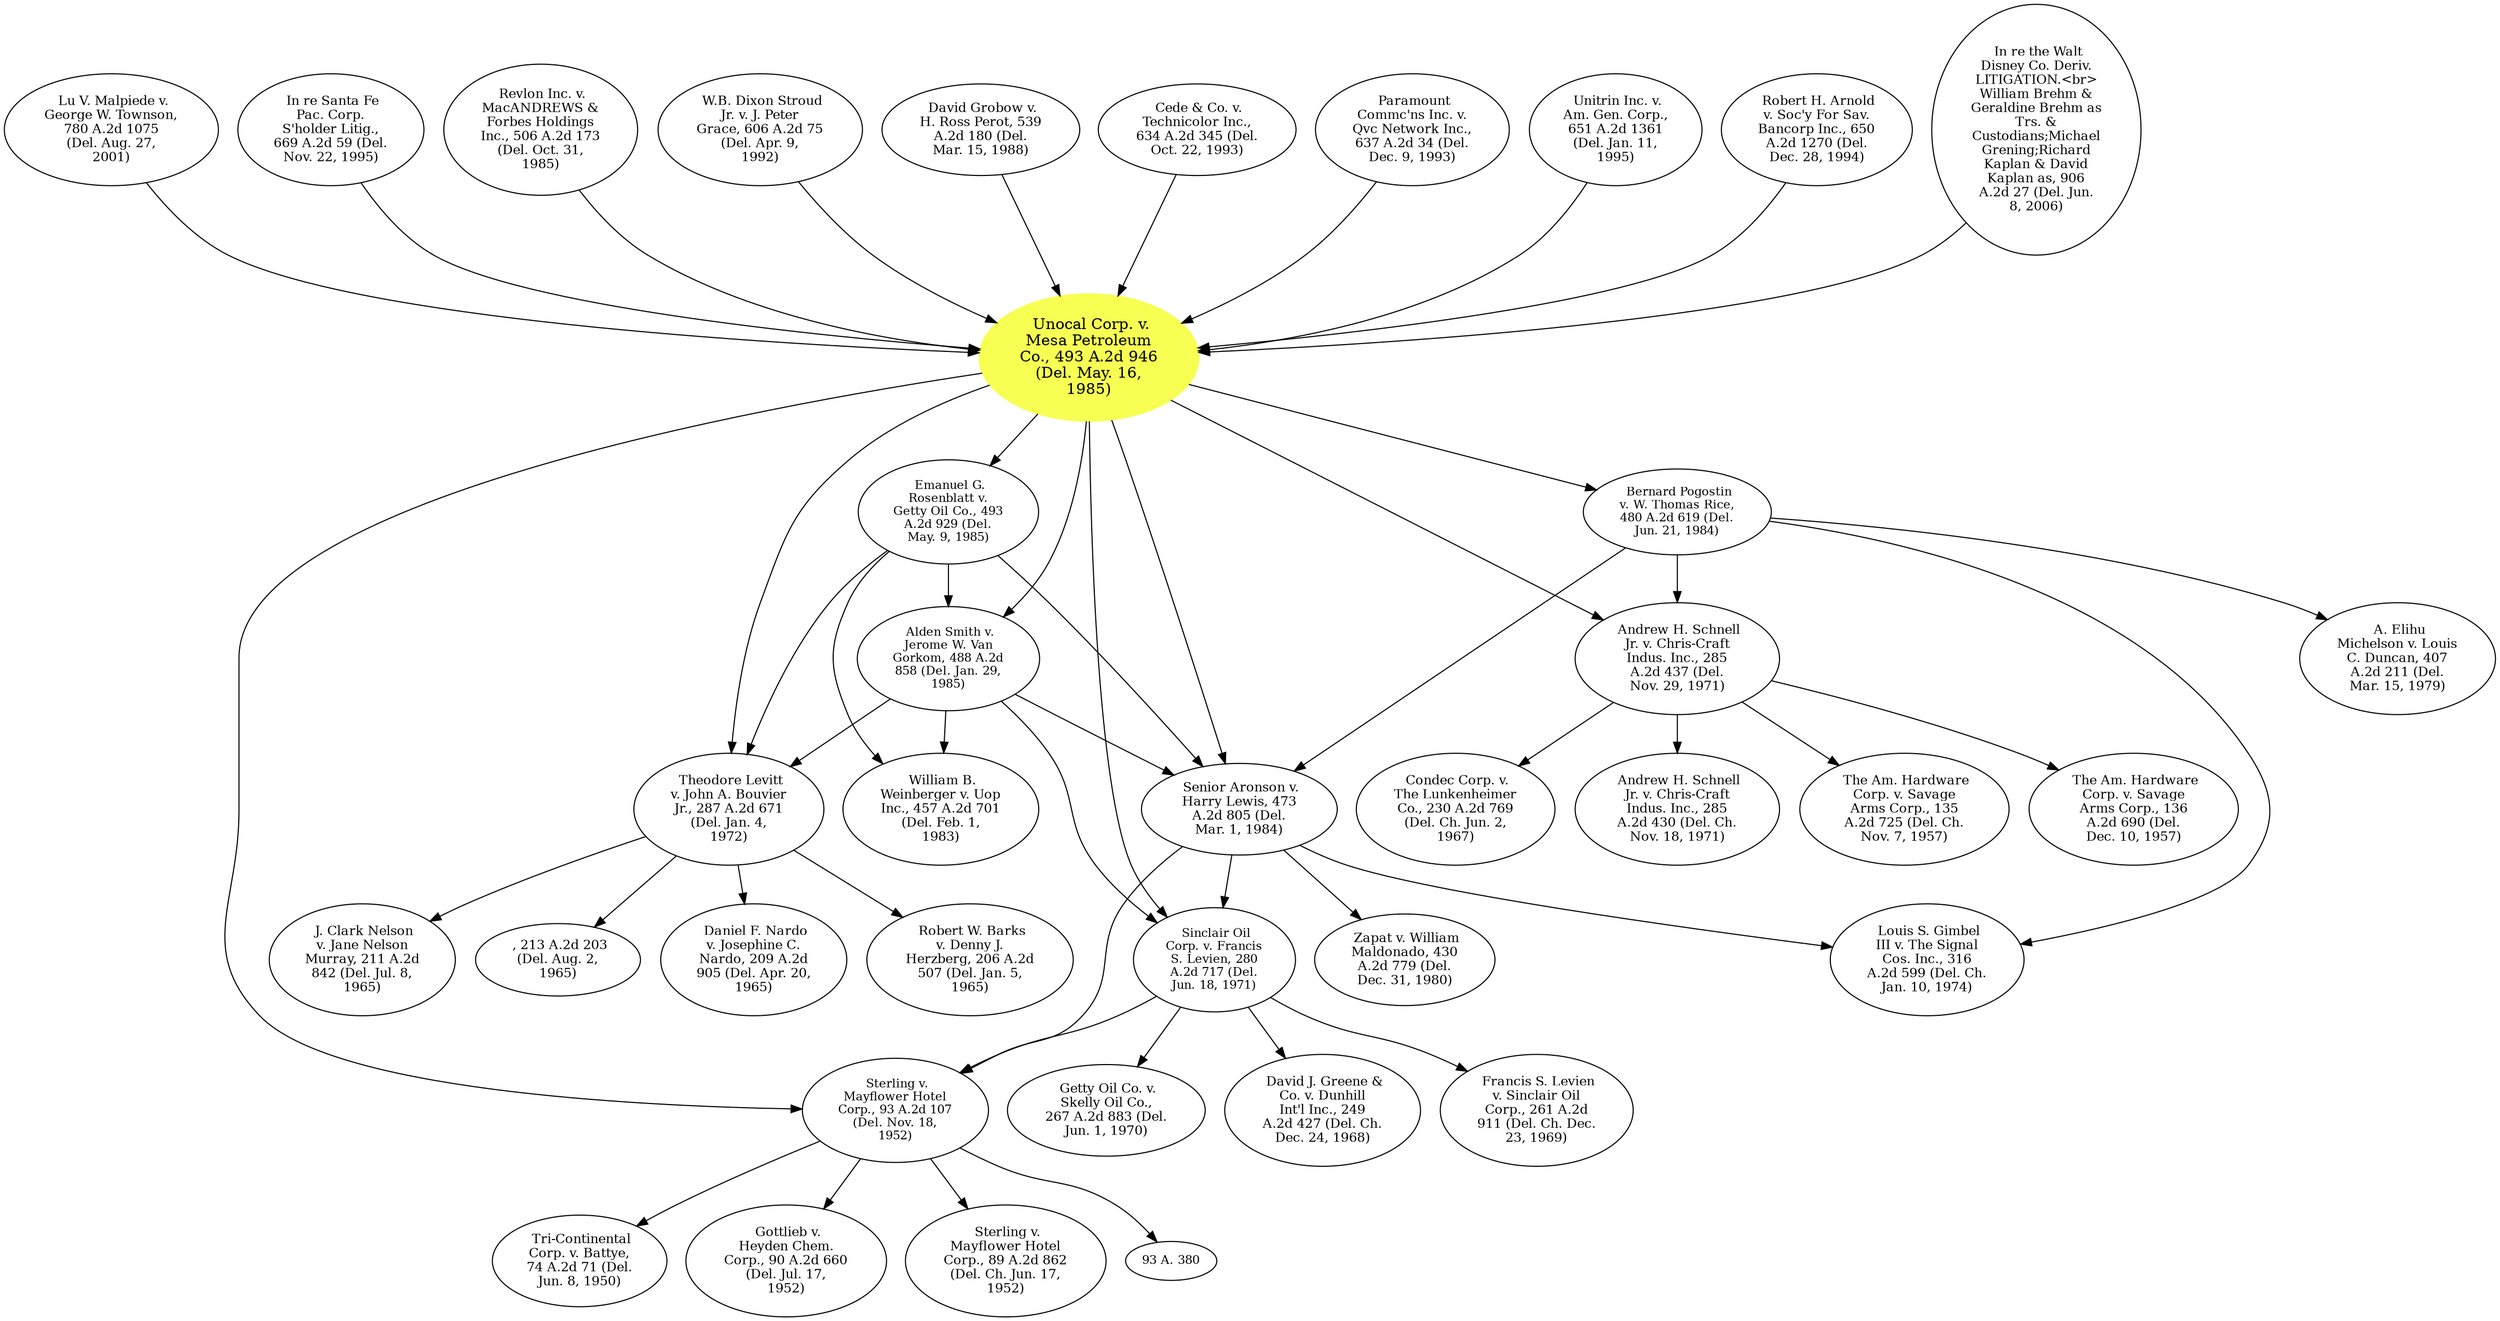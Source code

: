 // CiteVista
digraph {
	182939 [label=" Unocal Corp. v.
Mesa Petroleum
Co., 493 A.2d 946
(Del. May. 16,
1985)"]
	182939 [label=" Unocal Corp. v.
Mesa Petroleum
Co., 493 A.2d 946
(Del. May. 16,
1985)" color="#f6ff52" style=filled]
	182939 -> 180125
	180125 [label=" Senior Aronson v.
Harry Lewis, 473
A.2d 805 (Del.
Mar. 1, 1984)"]
	180125 [label=" Senior Aronson v.
Harry Lewis, 473
A.2d 805 (Del.
Mar. 1, 1984)" fontsize=11]
	180125 -> 179968
	179968 [label=" Sinclair Oil
Corp. v. Francis
S. Levien, 280
A.2d 717 (Del.
Jun. 18, 1971)"]
	179968 [label=" Sinclair Oil
Corp. v. Francis
S. Levien, 280
A.2d 717 (Del.
Jun. 18, 1971)" fontsize=12]
	180125 -> 181632
	181632 [label=" Sterling v.
Mayflower Hotel
Corp., 93 A.2d 107
(Del. Nov. 18,
1952)"]
	181632 [label=" Sterling v.
Mayflower Hotel
Corp., 93 A.2d 107
(Del. Nov. 18,
1952)" fontsize=12]
	180125 -> 181414
	181414 [label=" Zapat v. William
Maldonado, 430
A.2d 779 (Del.
Dec. 31, 1980)"]
	181414 [label=" Zapat v. William
Maldonado, 430
A.2d 779 (Del.
Dec. 31, 1980)" fontsize=12]
	180125 -> 185778
	185778 [label=" Louis S. Gimbel
III v. The Signal
Cos. Inc., 316
A.2d 599 (Del. Ch.
Jan. 10, 1974)"]
	185778 [label=" Louis S. Gimbel
III v. The Signal
Cos. Inc., 316
A.2d 599 (Del. Ch.
Jan. 10, 1974)" fontsize=12]
	182939 -> 183006
	183006 [label=" Theodore Levitt
v. John A. Bouvier
Jr., 287 A.2d 671
(Del. Jan. 4,
1972)"]
	183006 [label=" Theodore Levitt
v. John A. Bouvier
Jr., 287 A.2d 671
(Del. Jan. 4,
1972)" fontsize=11]
	183006 -> 182714
	182714 [label=" , 213 A.2d 203
(Del. Aug. 2,
1965)"]
	182714 [label=" , 213 A.2d 203
(Del. Aug. 2,
1965)" fontsize=12]
	183006 -> 183209
	183209 [label=" Daniel F. Nardo
v. Josephine C.
Nardo, 209 A.2d
905 (Del. Apr. 20,
1965)"]
	183209 [label=" Daniel F. Nardo
v. Josephine C.
Nardo, 209 A.2d
905 (Del. Apr. 20,
1965)" fontsize=12]
	183006 -> 179739
	179739 [label=" Robert W. Barks
v. Denny J.
Herzberg, 206 A.2d
507 (Del. Jan. 5,
1965)"]
	179739 [label=" Robert W. Barks
v. Denny J.
Herzberg, 206 A.2d
507 (Del. Jan. 5,
1965)" fontsize=12]
	183006 -> 179007
	179007 [label=" J. Clark Nelson
v. Jane Nelson
Murray, 211 A.2d
842 (Del. Jul. 8,
1965)"]
	179007 [label=" J. Clark Nelson
v. Jane Nelson
Murray, 211 A.2d
842 (Del. Jul. 8,
1965)" fontsize=12]
	182939 -> 182327
	182327 [label=" Emanuel G.
Rosenblatt v.
Getty Oil Co., 493
A.2d 929 (Del.
May. 9, 1985)"]
	182327 [label=" Emanuel G.
Rosenblatt v.
Getty Oil Co., 493
A.2d 929 (Del.
May. 9, 1985)" fontsize=11]
	182327 -> 180125
	180125 [label=" Senior Aronson v.
Harry Lewis, 473
A.2d 805 (Del.
Mar. 1, 1984)"]
	180125 [label=" Senior Aronson v.
Harry Lewis, 473
A.2d 805 (Del.
Mar. 1, 1984)" fontsize=12]
	182327 -> 182884
	182884 [label=" William B.
Weinberger v. Uop
Inc., 457 A.2d 701
(Del. Feb. 1,
1983)"]
	182884 [label=" William B.
Weinberger v. Uop
Inc., 457 A.2d 701
(Del. Feb. 1,
1983)" fontsize=12]
	182327 -> 183006
	183006 [label=" Theodore Levitt
v. John A. Bouvier
Jr., 287 A.2d 671
(Del. Jan. 4,
1972)"]
	183006 [label=" Theodore Levitt
v. John A. Bouvier
Jr., 287 A.2d 671
(Del. Jan. 4,
1972)" fontsize=12]
	182327 -> 182330
	182330 [label=" Alden Smith v.
Jerome W. Van
Gorkom, 488 A.2d
858 (Del. Jan. 29,
1985)"]
	182330 [label=" Alden Smith v.
Jerome W. Van
Gorkom, 488 A.2d
858 (Del. Jan. 29,
1985)" fontsize=12]
	182939 -> 182330
	182330 [label=" Alden Smith v.
Jerome W. Van
Gorkom, 488 A.2d
858 (Del. Jan. 29,
1985)"]
	182330 [label=" Alden Smith v.
Jerome W. Van
Gorkom, 488 A.2d
858 (Del. Jan. 29,
1985)" fontsize=11]
	182330 -> 180125
	180125 [label=" Senior Aronson v.
Harry Lewis, 473
A.2d 805 (Del.
Mar. 1, 1984)"]
	180125 [label=" Senior Aronson v.
Harry Lewis, 473
A.2d 805 (Del.
Mar. 1, 1984)" fontsize=12]
	182330 -> 182884
	182884 [label=" William B.
Weinberger v. Uop
Inc., 457 A.2d 701
(Del. Feb. 1,
1983)"]
	182884 [label=" William B.
Weinberger v. Uop
Inc., 457 A.2d 701
(Del. Feb. 1,
1983)" fontsize=12]
	182330 -> 183006
	183006 [label=" Theodore Levitt
v. John A. Bouvier
Jr., 287 A.2d 671
(Del. Jan. 4,
1972)"]
	183006 [label=" Theodore Levitt
v. John A. Bouvier
Jr., 287 A.2d 671
(Del. Jan. 4,
1972)" fontsize=12]
	182330 -> 179968
	179968 [label=" Sinclair Oil
Corp. v. Francis
S. Levien, 280
A.2d 717 (Del.
Jun. 18, 1971)"]
	179968 [label=" Sinclair Oil
Corp. v. Francis
S. Levien, 280
A.2d 717 (Del.
Jun. 18, 1971)" fontsize=12]
	182939 -> 179968
	179968 [label=" Sinclair Oil
Corp. v. Francis
S. Levien, 280
A.2d 717 (Del.
Jun. 18, 1971)"]
	179968 [label=" Sinclair Oil
Corp. v. Francis
S. Levien, 280
A.2d 717 (Del.
Jun. 18, 1971)" fontsize=11]
	179968 -> 181632
	181632 [label=" Sterling v.
Mayflower Hotel
Corp., 93 A.2d 107
(Del. Nov. 18,
1952)"]
	181632 [label=" Sterling v.
Mayflower Hotel
Corp., 93 A.2d 107
(Del. Nov. 18,
1952)" fontsize=12]
	179968 -> 184991
	184991 [label=" David J. Greene &
Co. v. Dunhill
Int'l Inc., 249
A.2d 427 (Del. Ch.
Dec. 24, 1968)"]
	184991 [label=" David J. Greene &
Co. v. Dunhill
Int'l Inc., 249
A.2d 427 (Del. Ch.
Dec. 24, 1968)" fontsize=12]
	179968 -> 184432
	184432 [label=" Francis S. Levien
v. Sinclair Oil
Corp., 261 A.2d
911 (Del. Ch. Dec.
23, 1969)"]
	184432 [label=" Francis S. Levien
v. Sinclair Oil
Corp., 261 A.2d
911 (Del. Ch. Dec.
23, 1969)" fontsize=12]
	179968 -> 180113
	180113 [label=" Getty Oil Co. v.
Skelly Oil Co.,
267 A.2d 883 (Del.
Jun. 1, 1970)"]
	180113 [label=" Getty Oil Co. v.
Skelly Oil Co.,
267 A.2d 883 (Del.
Jun. 1, 1970)" fontsize=12]
	182939 -> 181632
	181632 [label=" Sterling v.
Mayflower Hotel
Corp., 93 A.2d 107
(Del. Nov. 18,
1952)"]
	181632 [label=" Sterling v.
Mayflower Hotel
Corp., 93 A.2d 107
(Del. Nov. 18,
1952)" fontsize=11]
	181632 -> 182987
	182987 [label=" Tri-Continental
Corp. v. Battye,
74 A.2d 71 (Del.
Jun. 8, 1950)"]
	182987 [label=" Tri-Continental
Corp. v. Battye,
74 A.2d 71 (Del.
Jun. 8, 1950)" fontsize=12]
	181632 -> 184335
	184335 [label=" Gottlieb v.
Heyden Chem.
Corp., 90 A.2d 660
(Del. Jul. 17,
1952)"]
	184335 [label=" Gottlieb v.
Heyden Chem.
Corp., 90 A.2d 660
(Del. Jul. 17,
1952)" fontsize=12]
	181632 -> 185728
	185728 [label=" Sterling v.
Mayflower Hotel
Corp., 89 A.2d 862
(Del. Ch. Jun. 17,
1952)"]
	185728 [label=" Sterling v.
Mayflower Hotel
Corp., 89 A.2d 862
(Del. Ch. Jun. 17,
1952)" fontsize=12]
	"93 A. 380" [label="93 A. 380" fontsize=11]
	181632 -> "93 A. 380"
	182939 -> 184053
	184053 [label=" Andrew H. Schnell
Jr. v. Chris-Craft
Indus. Inc., 285
A.2d 437 (Del.
Nov. 29, 1971)"]
	184053 [label=" Andrew H. Schnell
Jr. v. Chris-Craft
Indus. Inc., 285
A.2d 437 (Del.
Nov. 29, 1971)" fontsize=11]
	184053 -> 183533
	183533 [label=" The Am. Hardware
Corp. v. Savage
Arms Corp., 136
A.2d 690 (Del.
Dec. 10, 1957)"]
	183533 [label=" The Am. Hardware
Corp. v. Savage
Arms Corp., 136
A.2d 690 (Del.
Dec. 10, 1957)" fontsize=12]
	184053 -> 184417
	184417 [label=" Condec Corp. v.
The Lunkenheimer
Co., 230 A.2d 769
(Del. Ch. Jun. 2,
1967)"]
	184417 [label=" Condec Corp. v.
The Lunkenheimer
Co., 230 A.2d 769
(Del. Ch. Jun. 2,
1967)" fontsize=12]
	184053 -> 184524
	184524 [label=" Andrew H. Schnell
Jr. v. Chris-Craft
Indus. Inc., 285
A.2d 430 (Del. Ch.
Nov. 18, 1971)"]
	184524 [label=" Andrew H. Schnell
Jr. v. Chris-Craft
Indus. Inc., 285
A.2d 430 (Del. Ch.
Nov. 18, 1971)" fontsize=12]
	184053 -> 185185
	185185 [label=" The Am. Hardware
Corp. v. Savage
Arms Corp., 135
A.2d 725 (Del. Ch.
Nov. 7, 1957)"]
	185185 [label=" The Am. Hardware
Corp. v. Savage
Arms Corp., 135
A.2d 725 (Del. Ch.
Nov. 7, 1957)" fontsize=12]
	182939 -> 182586
	182586 [label=" Bernard Pogostin
v. W. Thomas Rice,
480 A.2d 619 (Del.
Jun. 21, 1984)"]
	182586 [label=" Bernard Pogostin
v. W. Thomas Rice,
480 A.2d 619 (Del.
Jun. 21, 1984)" fontsize=11]
	182586 -> 180125
	180125 [label=" Senior Aronson v.
Harry Lewis, 473
A.2d 805 (Del.
Mar. 1, 1984)"]
	180125 [label=" Senior Aronson v.
Harry Lewis, 473
A.2d 805 (Del.
Mar. 1, 1984)" fontsize=12]
	182586 -> 184053
	184053 [label=" Andrew H. Schnell
Jr. v. Chris-Craft
Indus. Inc., 285
A.2d 437 (Del.
Nov. 29, 1971)"]
	184053 [label=" Andrew H. Schnell
Jr. v. Chris-Craft
Indus. Inc., 285
A.2d 437 (Del.
Nov. 29, 1971)" fontsize=12]
	182586 -> 185778
	185778 [label=" Louis S. Gimbel
III v. The Signal
Cos. Inc., 316
A.2d 599 (Del. Ch.
Jan. 10, 1974)"]
	185778 [label=" Louis S. Gimbel
III v. The Signal
Cos. Inc., 316
A.2d 599 (Del. Ch.
Jan. 10, 1974)" fontsize=12]
	182586 -> 181672
	181672 [label=" A. Elihu
Michelson v. Louis
C. Duncan, 407
A.2d 211 (Del.
Mar. 15, 1979)"]
	181672 [label=" A. Elihu
Michelson v. Louis
C. Duncan, 407
A.2d 211 (Del.
Mar. 15, 1979)" fontsize=12]
	182939 [label=" Unocal Corp. v.
Mesa Petroleum
Co., 493 A.2d 946
(Del. May. 16,
1985)"]
	182939 [label=" Unocal Corp. v.
Mesa Petroleum
Co., 493 A.2d 946
(Del. May. 16,
1985)" color="#f6ff52" style=filled]
	179548 -> 182939
	179548 [label=" Lu V. Malpiede v.
George W. Townson,
780 A.2d 1075
(Del. Aug. 27,
2001)"]
	179548 [label=" Lu V. Malpiede v.
George W. Townson,
780 A.2d 1075
(Del. Aug. 27,
2001)" fontsize=12]
	181334 -> 182939
	181334 [label=" In re Santa Fe
Pac. Corp.
S'holder Litig.,
669 A.2d 59 (Del.
Nov. 22, 1995)"]
	181334 [label=" In re Santa Fe
Pac. Corp.
S'holder Litig.,
669 A.2d 59 (Del.
Nov. 22, 1995)" fontsize=12]
	179520 -> 182939
	179520 [label=" Revlon Inc. v.
MacANDREWS &
Forbes Holdings
Inc., 506 A.2d 173
(Del. Oct. 31,
1985)"]
	179520 [label=" Revlon Inc. v.
MacANDREWS &
Forbes Holdings
Inc., 506 A.2d 173
(Del. Oct. 31,
1985)" fontsize=12]
	180335 -> 182939
	180335 [label=" W.B. Dixon Stroud
Jr. v. J. Peter
Grace, 606 A.2d 75
(Del. Apr. 9,
1992)"]
	180335 [label=" W.B. Dixon Stroud
Jr. v. J. Peter
Grace, 606 A.2d 75
(Del. Apr. 9,
1992)" fontsize=12]
	181276 -> 182939
	181276 [label=" David Grobow v.
H. Ross Perot, 539
A.2d 180 (Del.
Mar. 15, 1988)"]
	181276 [label=" David Grobow v.
H. Ross Perot, 539
A.2d 180 (Del.
Mar. 15, 1988)" fontsize=12]
	180667 -> 182939
	180667 [label=" Cede & Co. v.
Technicolor Inc.,
634 A.2d 345 (Del.
Oct. 22, 1993)"]
	180667 [label=" Cede & Co. v.
Technicolor Inc.,
634 A.2d 345 (Del.
Oct. 22, 1993)" fontsize=12]
	179728 -> 182939
	179728 [label=" Paramount
Commc'ns Inc. v.
Qvc Network Inc.,
637 A.2d 34 (Del.
Dec. 9, 1993)"]
	179728 [label=" Paramount
Commc'ns Inc. v.
Qvc Network Inc.,
637 A.2d 34 (Del.
Dec. 9, 1993)" fontsize=12]
	180864 -> 182939
	180864 [label=" Unitrin Inc. v.
Am. Gen. Corp.,
651 A.2d 1361
(Del. Jan. 11,
1995)"]
	180864 [label=" Unitrin Inc. v.
Am. Gen. Corp.,
651 A.2d 1361
(Del. Jan. 11,
1995)" fontsize=12]
	182631 -> 182939
	182631 [label=" Robert H. Arnold
v. Soc'y For Sav.
Bancorp Inc., 650
A.2d 1270 (Del.
Dec. 28, 1994)"]
	182631 [label=" Robert H. Arnold
v. Soc'y For Sav.
Bancorp Inc., 650
A.2d 1270 (Del.
Dec. 28, 1994)" fontsize=12]
	181749 -> 182939
	181749 [label=" In re the Walt
Disney Co. Deriv.
LITIGATION.<br>
William Brehm &
Geraldine Brehm as
Trs. &
Custodians;Michael
Grening;Richard
Kaplan & David
Kaplan as, 906
A.2d 27 (Del. Jun.
8, 2006)"]
	181749 [label=" In re the Walt
Disney Co. Deriv.
LITIGATION.<br>
William Brehm &
Geraldine Brehm as
Trs. &
Custodians;Michael
Grening;Richard
Kaplan & David
Kaplan as, 906
A.2d 27 (Del. Jun.
8, 2006)" fontsize=12]
}
